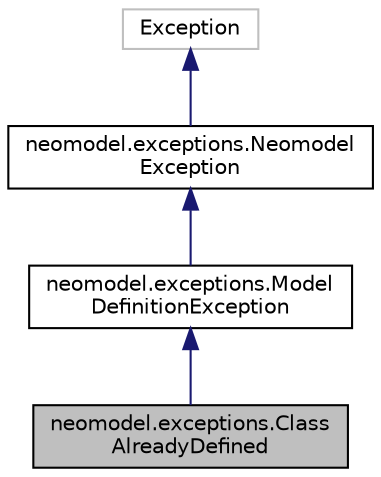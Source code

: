 digraph "neomodel.exceptions.ClassAlreadyDefined"
{
 // LATEX_PDF_SIZE
  edge [fontname="Helvetica",fontsize="10",labelfontname="Helvetica",labelfontsize="10"];
  node [fontname="Helvetica",fontsize="10",shape=record];
  Node1 [label="neomodel.exceptions.Class\lAlreadyDefined",height=0.2,width=0.4,color="black", fillcolor="grey75", style="filled", fontcolor="black",tooltip=" "];
  Node2 -> Node1 [dir="back",color="midnightblue",fontsize="10",style="solid"];
  Node2 [label="neomodel.exceptions.Model\lDefinitionException",height=0.2,width=0.4,color="black", fillcolor="white", style="filled",URL="$classneomodel_1_1exceptions_1_1_model_definition_exception.html",tooltip=" "];
  Node3 -> Node2 [dir="back",color="midnightblue",fontsize="10",style="solid"];
  Node3 [label="neomodel.exceptions.Neomodel\lException",height=0.2,width=0.4,color="black", fillcolor="white", style="filled",URL="$classneomodel_1_1exceptions_1_1_neomodel_exception.html",tooltip=" "];
  Node4 -> Node3 [dir="back",color="midnightblue",fontsize="10",style="solid"];
  Node4 [label="Exception",height=0.2,width=0.4,color="grey75", fillcolor="white", style="filled",tooltip=" "];
}

